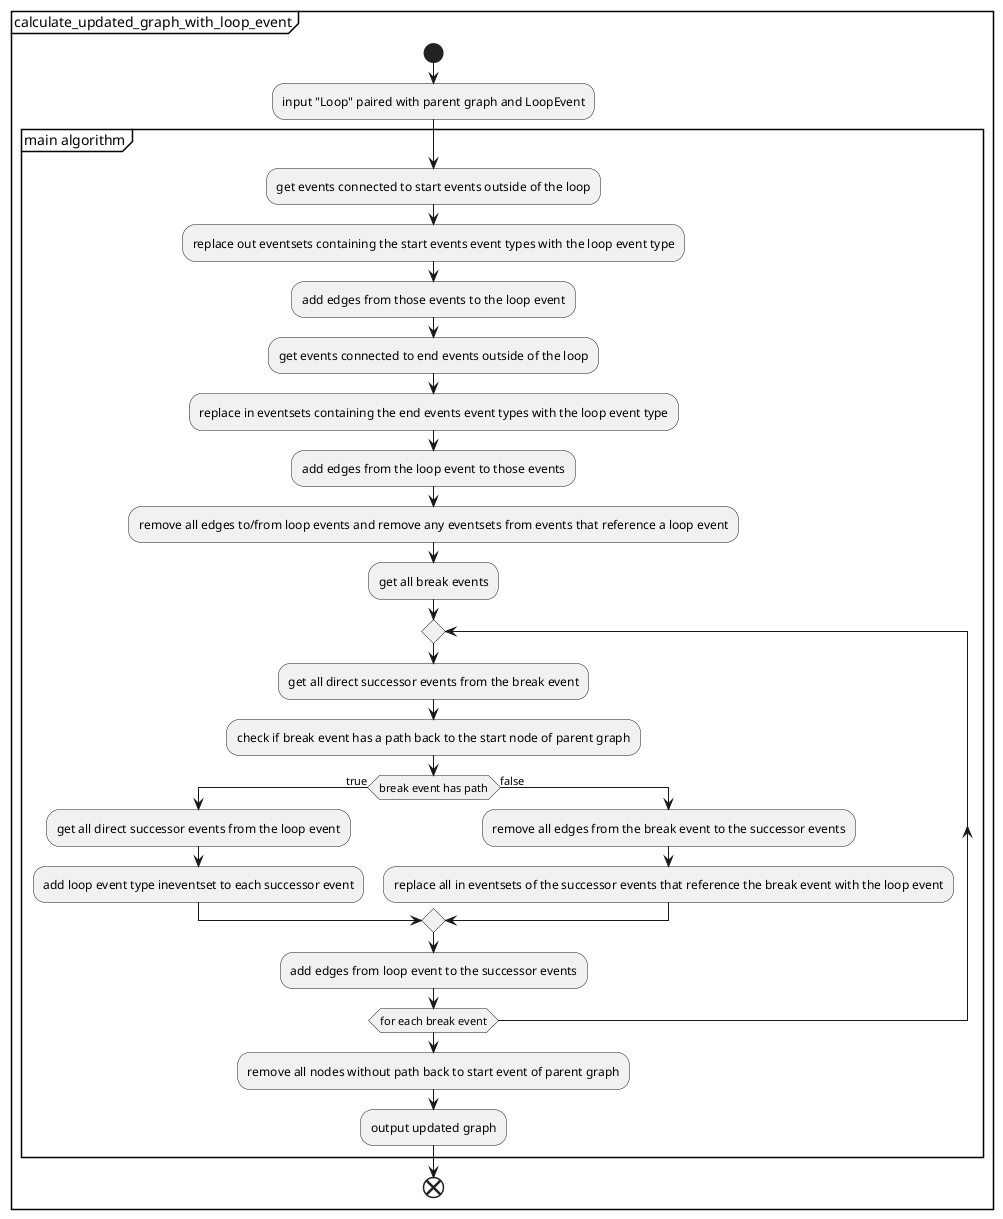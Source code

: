 @startuml
    partition "calculate_updated_graph_with_loop_event" {
        start
        :input "Loop" paired with parent graph and LoopEvent;
        group "main algorithm"
            :get events connected to start events outside of the loop;
            :replace out eventsets containing the start events event types with the loop event type;
            :add edges from those events to the loop event;
            :get events connected to end events outside of the loop;
            :replace in eventsets containing the end events event types with the loop event type;
            :add edges from the loop event to those events;
            :remove all edges to/from loop events and remove any eventsets from events that reference a loop event;
            :get all break events;
            repeat
                :get all direct successor events from the break event;
                :check if break event has a path back to the start node of parent graph;
                if (break event has path) then (true) 
                    :get all direct successor events from the loop event;
                    :add loop event type ineventset to each successor event;
                else (false)
                    :remove all edges from the break event to the successor events;
                    :replace all in eventsets of the successor events that reference the break event with the loop event;
                endif
                :add edges from loop event to the successor events;
            repeat while (for each break event)
            :remove all nodes without path back to start event of parent graph;
            :output updated graph;
        end group
        end
    }

@enduml